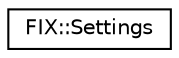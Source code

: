 digraph "Graphical Class Hierarchy"
{
  edge [fontname="Helvetica",fontsize="10",labelfontname="Helvetica",labelfontsize="10"];
  node [fontname="Helvetica",fontsize="10",shape=record];
  rankdir="LR";
  Node0 [label="FIX::Settings",height=0.2,width=0.4,color="black", fillcolor="white", style="filled",URL="$class_f_i_x_1_1_settings.html",tooltip="Internal representation of QuickFIX configuration settings. "];
}
